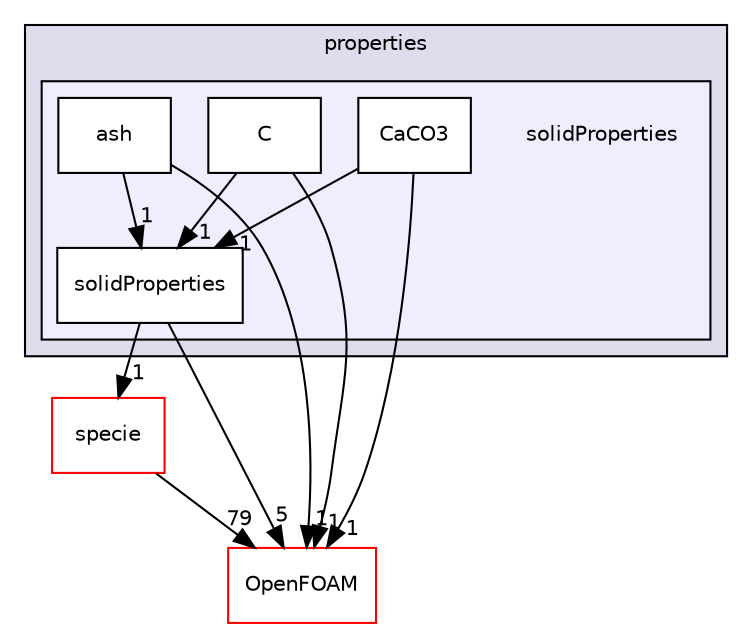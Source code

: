 digraph "src/thermophysicalModels/properties/solidProperties" {
  bgcolor=transparent;
  compound=true
  node [ fontsize="10", fontname="Helvetica"];
  edge [ labelfontsize="10", labelfontname="Helvetica"];
  subgraph clusterdir_3c6632b74bf580b06326716f3509fb55 {
    graph [ bgcolor="#ddddee", pencolor="black", label="properties" fontname="Helvetica", fontsize="10", URL="dir_3c6632b74bf580b06326716f3509fb55.html"]
  subgraph clusterdir_dd1bf505e0565c4860d8b471d05004b2 {
    graph [ bgcolor="#eeeeff", pencolor="black", label="" URL="dir_dd1bf505e0565c4860d8b471d05004b2.html"];
    dir_dd1bf505e0565c4860d8b471d05004b2 [shape=plaintext label="solidProperties"];
    dir_b06abaeaaae46e64bfb2c81a40d6387b [shape=box label="ash" color="black" fillcolor="white" style="filled" URL="dir_b06abaeaaae46e64bfb2c81a40d6387b.html"];
    dir_370b0d30f3754afd2a98d70d6e718899 [shape=box label="C" color="black" fillcolor="white" style="filled" URL="dir_370b0d30f3754afd2a98d70d6e718899.html"];
    dir_2b46ee7be7be0e5c411bddb748fe3729 [shape=box label="CaCO3" color="black" fillcolor="white" style="filled" URL="dir_2b46ee7be7be0e5c411bddb748fe3729.html"];
    dir_d53393e8cb6c49494a3ae1eb89aaeca1 [shape=box label="solidProperties" color="black" fillcolor="white" style="filled" URL="dir_d53393e8cb6c49494a3ae1eb89aaeca1.html"];
  }
  }
  dir_5c4bf53b114f4c9237cd4ef0431fc9bd [shape=box label="specie" color="red" URL="dir_5c4bf53b114f4c9237cd4ef0431fc9bd.html"];
  dir_c5473ff19b20e6ec4dfe5c310b3778a8 [shape=box label="OpenFOAM" color="red" URL="dir_c5473ff19b20e6ec4dfe5c310b3778a8.html"];
  dir_2b46ee7be7be0e5c411bddb748fe3729->dir_d53393e8cb6c49494a3ae1eb89aaeca1 [headlabel="1", labeldistance=1.5 headhref="dir_002785_002786.html"];
  dir_2b46ee7be7be0e5c411bddb748fe3729->dir_c5473ff19b20e6ec4dfe5c310b3778a8 [headlabel="1", labeldistance=1.5 headhref="dir_002785_001888.html"];
  dir_5c4bf53b114f4c9237cd4ef0431fc9bd->dir_c5473ff19b20e6ec4dfe5c310b3778a8 [headlabel="79", labeldistance=1.5 headhref="dir_001232_001888.html"];
  dir_b06abaeaaae46e64bfb2c81a40d6387b->dir_d53393e8cb6c49494a3ae1eb89aaeca1 [headlabel="1", labeldistance=1.5 headhref="dir_002783_002786.html"];
  dir_b06abaeaaae46e64bfb2c81a40d6387b->dir_c5473ff19b20e6ec4dfe5c310b3778a8 [headlabel="1", labeldistance=1.5 headhref="dir_002783_001888.html"];
  dir_d53393e8cb6c49494a3ae1eb89aaeca1->dir_5c4bf53b114f4c9237cd4ef0431fc9bd [headlabel="1", labeldistance=1.5 headhref="dir_002786_001232.html"];
  dir_d53393e8cb6c49494a3ae1eb89aaeca1->dir_c5473ff19b20e6ec4dfe5c310b3778a8 [headlabel="5", labeldistance=1.5 headhref="dir_002786_001888.html"];
  dir_370b0d30f3754afd2a98d70d6e718899->dir_d53393e8cb6c49494a3ae1eb89aaeca1 [headlabel="1", labeldistance=1.5 headhref="dir_002784_002786.html"];
  dir_370b0d30f3754afd2a98d70d6e718899->dir_c5473ff19b20e6ec4dfe5c310b3778a8 [headlabel="1", labeldistance=1.5 headhref="dir_002784_001888.html"];
}
